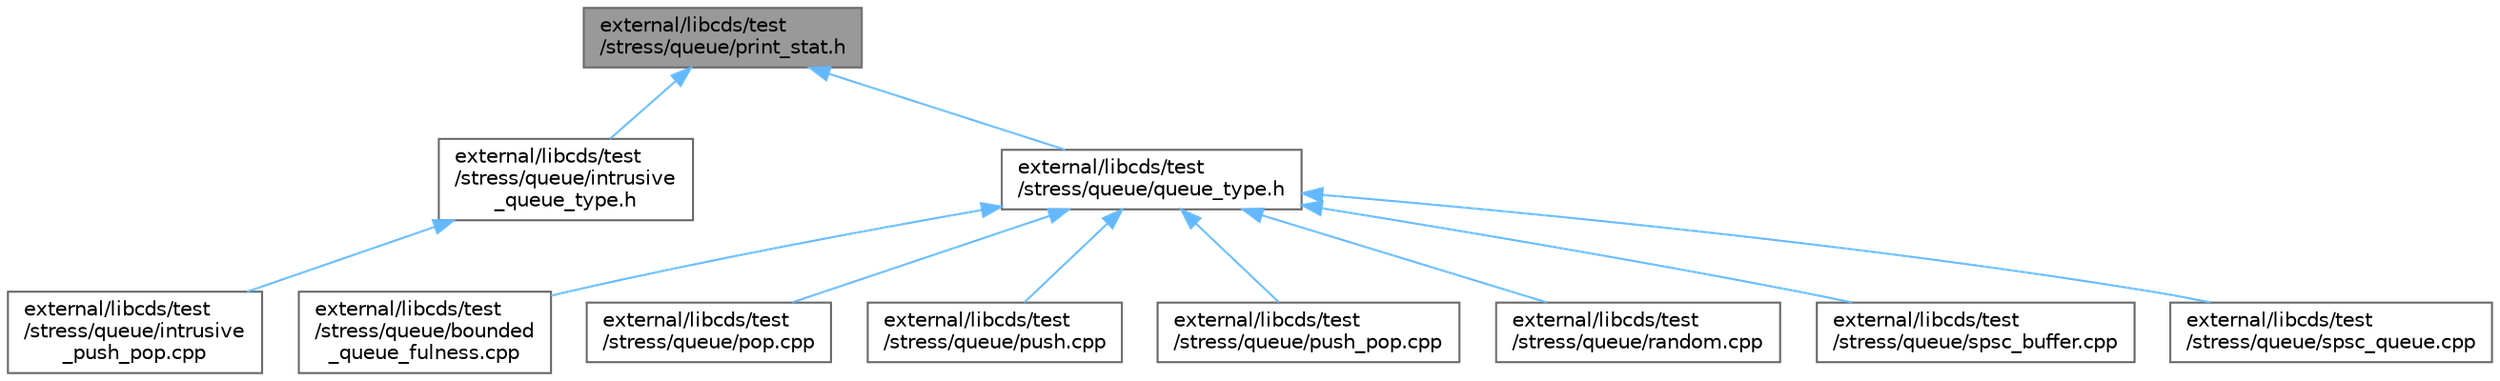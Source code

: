 digraph "external/libcds/test/stress/queue/print_stat.h"
{
 // LATEX_PDF_SIZE
  bgcolor="transparent";
  edge [fontname=Helvetica,fontsize=10,labelfontname=Helvetica,labelfontsize=10];
  node [fontname=Helvetica,fontsize=10,shape=box,height=0.2,width=0.4];
  Node1 [id="Node000001",label="external/libcds/test\l/stress/queue/print_stat.h",height=0.2,width=0.4,color="gray40", fillcolor="grey60", style="filled", fontcolor="black",tooltip=" "];
  Node1 -> Node2 [id="edge11_Node000001_Node000002",dir="back",color="steelblue1",style="solid",tooltip=" "];
  Node2 [id="Node000002",label="external/libcds/test\l/stress/queue/intrusive\l_queue_type.h",height=0.2,width=0.4,color="grey40", fillcolor="white", style="filled",URL="$intrusive__queue__type_8h.html",tooltip=" "];
  Node2 -> Node3 [id="edge12_Node000002_Node000003",dir="back",color="steelblue1",style="solid",tooltip=" "];
  Node3 [id="Node000003",label="external/libcds/test\l/stress/queue/intrusive\l_push_pop.cpp",height=0.2,width=0.4,color="grey40", fillcolor="white", style="filled",URL="$queue_2intrusive__push__pop_8cpp.html",tooltip=" "];
  Node1 -> Node4 [id="edge13_Node000001_Node000004",dir="back",color="steelblue1",style="solid",tooltip=" "];
  Node4 [id="Node000004",label="external/libcds/test\l/stress/queue/queue_type.h",height=0.2,width=0.4,color="grey40", fillcolor="white", style="filled",URL="$queue__type_8h.html",tooltip=" "];
  Node4 -> Node5 [id="edge14_Node000004_Node000005",dir="back",color="steelblue1",style="solid",tooltip=" "];
  Node5 [id="Node000005",label="external/libcds/test\l/stress/queue/bounded\l_queue_fulness.cpp",height=0.2,width=0.4,color="grey40", fillcolor="white", style="filled",URL="$bounded__queue__fulness_8cpp.html",tooltip=" "];
  Node4 -> Node6 [id="edge15_Node000004_Node000006",dir="back",color="steelblue1",style="solid",tooltip=" "];
  Node6 [id="Node000006",label="external/libcds/test\l/stress/queue/pop.cpp",height=0.2,width=0.4,color="grey40", fillcolor="white", style="filled",URL="$queue_2pop_8cpp.html",tooltip=" "];
  Node4 -> Node7 [id="edge16_Node000004_Node000007",dir="back",color="steelblue1",style="solid",tooltip=" "];
  Node7 [id="Node000007",label="external/libcds/test\l/stress/queue/push.cpp",height=0.2,width=0.4,color="grey40", fillcolor="white", style="filled",URL="$queue_2push_8cpp.html",tooltip=" "];
  Node4 -> Node8 [id="edge17_Node000004_Node000008",dir="back",color="steelblue1",style="solid",tooltip=" "];
  Node8 [id="Node000008",label="external/libcds/test\l/stress/queue/push_pop.cpp",height=0.2,width=0.4,color="grey40", fillcolor="white", style="filled",URL="$queue_2push__pop_8cpp.html",tooltip=" "];
  Node4 -> Node9 [id="edge18_Node000004_Node000009",dir="back",color="steelblue1",style="solid",tooltip=" "];
  Node9 [id="Node000009",label="external/libcds/test\l/stress/queue/random.cpp",height=0.2,width=0.4,color="grey40", fillcolor="white", style="filled",URL="$random_8cpp.html",tooltip=" "];
  Node4 -> Node10 [id="edge19_Node000004_Node000010",dir="back",color="steelblue1",style="solid",tooltip=" "];
  Node10 [id="Node000010",label="external/libcds/test\l/stress/queue/spsc_buffer.cpp",height=0.2,width=0.4,color="grey40", fillcolor="white", style="filled",URL="$spsc__buffer_8cpp.html",tooltip=" "];
  Node4 -> Node11 [id="edge20_Node000004_Node000011",dir="back",color="steelblue1",style="solid",tooltip=" "];
  Node11 [id="Node000011",label="external/libcds/test\l/stress/queue/spsc_queue.cpp",height=0.2,width=0.4,color="grey40", fillcolor="white", style="filled",URL="$spsc__queue_8cpp.html",tooltip=" "];
}

